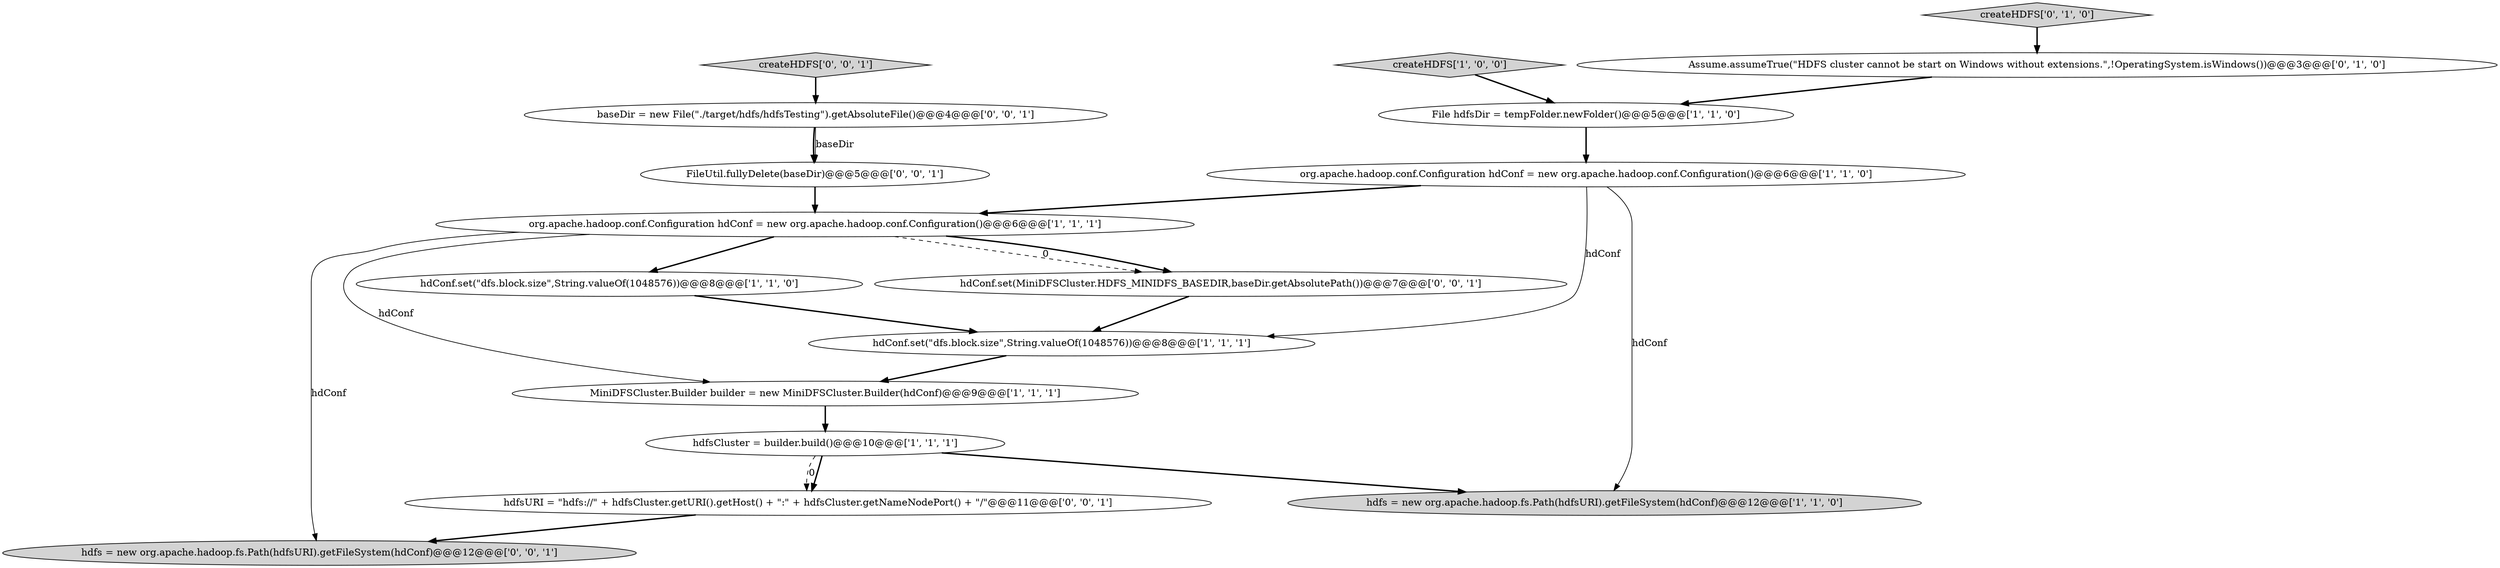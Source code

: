 digraph {
5 [style = filled, label = "File hdfsDir = tempFolder.newFolder()@@@5@@@['1', '1', '0']", fillcolor = white, shape = ellipse image = "AAA0AAABBB1BBB"];
8 [style = filled, label = "createHDFS['1', '0', '0']", fillcolor = lightgray, shape = diamond image = "AAA0AAABBB1BBB"];
9 [style = filled, label = "createHDFS['0', '1', '0']", fillcolor = lightgray, shape = diamond image = "AAA0AAABBB2BBB"];
10 [style = filled, label = "Assume.assumeTrue(\"HDFS cluster cannot be start on Windows without extensions.\",!OperatingSystem.isWindows())@@@3@@@['0', '1', '0']", fillcolor = white, shape = ellipse image = "AAA1AAABBB2BBB"];
12 [style = filled, label = "createHDFS['0', '0', '1']", fillcolor = lightgray, shape = diamond image = "AAA0AAABBB3BBB"];
16 [style = filled, label = "hdfsURI = \"hdfs://\" + hdfsCluster.getURI().getHost() + \":\" + hdfsCluster.getNameNodePort() + \"/\"@@@11@@@['0', '0', '1']", fillcolor = white, shape = ellipse image = "AAA0AAABBB3BBB"];
0 [style = filled, label = "hdConf.set(\"dfs.block.size\",String.valueOf(1048576))@@@8@@@['1', '1', '1']", fillcolor = white, shape = ellipse image = "AAA0AAABBB1BBB"];
11 [style = filled, label = "baseDir = new File(\"./target/hdfs/hdfsTesting\").getAbsoluteFile()@@@4@@@['0', '0', '1']", fillcolor = white, shape = ellipse image = "AAA0AAABBB3BBB"];
7 [style = filled, label = "hdfs = new org.apache.hadoop.fs.Path(hdfsURI).getFileSystem(hdConf)@@@12@@@['1', '1', '0']", fillcolor = lightgray, shape = ellipse image = "AAA0AAABBB1BBB"];
14 [style = filled, label = "hdfs = new org.apache.hadoop.fs.Path(hdfsURI).getFileSystem(hdConf)@@@12@@@['0', '0', '1']", fillcolor = lightgray, shape = ellipse image = "AAA0AAABBB3BBB"];
4 [style = filled, label = "org.apache.hadoop.conf.Configuration hdConf = new org.apache.hadoop.conf.Configuration()@@@6@@@['1', '1', '0']", fillcolor = white, shape = ellipse image = "AAA0AAABBB1BBB"];
1 [style = filled, label = "hdfsCluster = builder.build()@@@10@@@['1', '1', '1']", fillcolor = white, shape = ellipse image = "AAA0AAABBB1BBB"];
6 [style = filled, label = "MiniDFSCluster.Builder builder = new MiniDFSCluster.Builder(hdConf)@@@9@@@['1', '1', '1']", fillcolor = white, shape = ellipse image = "AAA0AAABBB1BBB"];
3 [style = filled, label = "org.apache.hadoop.conf.Configuration hdConf = new org.apache.hadoop.conf.Configuration()@@@6@@@['1', '1', '1']", fillcolor = white, shape = ellipse image = "AAA0AAABBB1BBB"];
2 [style = filled, label = "hdConf.set(\"dfs.block.size\",String.valueOf(1048576))@@@8@@@['1', '1', '0']", fillcolor = white, shape = ellipse image = "AAA0AAABBB1BBB"];
13 [style = filled, label = "hdConf.set(MiniDFSCluster.HDFS_MINIDFS_BASEDIR,baseDir.getAbsolutePath())@@@7@@@['0', '0', '1']", fillcolor = white, shape = ellipse image = "AAA0AAABBB3BBB"];
15 [style = filled, label = "FileUtil.fullyDelete(baseDir)@@@5@@@['0', '0', '1']", fillcolor = white, shape = ellipse image = "AAA0AAABBB3BBB"];
0->6 [style = bold, label=""];
8->5 [style = bold, label=""];
4->0 [style = solid, label="hdConf"];
3->2 [style = bold, label=""];
13->0 [style = bold, label=""];
11->15 [style = bold, label=""];
3->13 [style = dashed, label="0"];
3->13 [style = bold, label=""];
11->15 [style = solid, label="baseDir"];
5->4 [style = bold, label=""];
4->7 [style = solid, label="hdConf"];
16->14 [style = bold, label=""];
15->3 [style = bold, label=""];
3->14 [style = solid, label="hdConf"];
1->16 [style = dashed, label="0"];
12->11 [style = bold, label=""];
2->0 [style = bold, label=""];
1->7 [style = bold, label=""];
1->16 [style = bold, label=""];
3->6 [style = solid, label="hdConf"];
4->3 [style = bold, label=""];
6->1 [style = bold, label=""];
10->5 [style = bold, label=""];
9->10 [style = bold, label=""];
}
